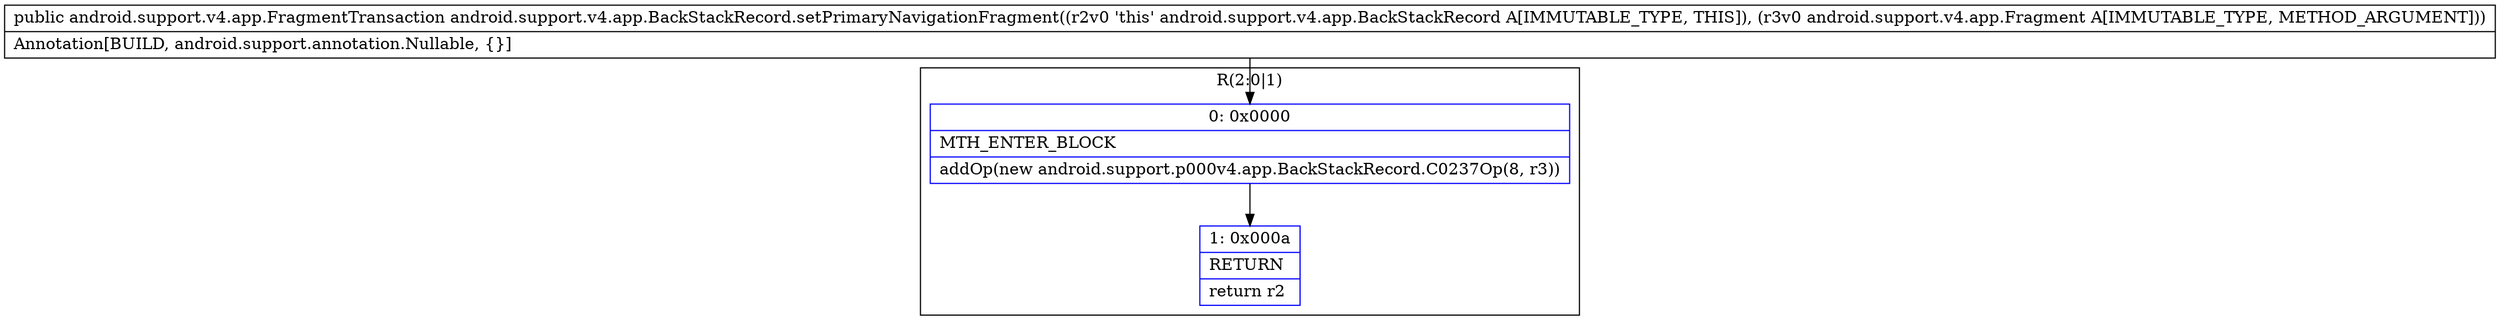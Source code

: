 digraph "CFG forandroid.support.v4.app.BackStackRecord.setPrimaryNavigationFragment(Landroid\/support\/v4\/app\/Fragment;)Landroid\/support\/v4\/app\/FragmentTransaction;" {
subgraph cluster_Region_1685640926 {
label = "R(2:0|1)";
node [shape=record,color=blue];
Node_0 [shape=record,label="{0\:\ 0x0000|MTH_ENTER_BLOCK\l|addOp(new android.support.p000v4.app.BackStackRecord.C0237Op(8, r3))\l}"];
Node_1 [shape=record,label="{1\:\ 0x000a|RETURN\l|return r2\l}"];
}
MethodNode[shape=record,label="{public android.support.v4.app.FragmentTransaction android.support.v4.app.BackStackRecord.setPrimaryNavigationFragment((r2v0 'this' android.support.v4.app.BackStackRecord A[IMMUTABLE_TYPE, THIS]), (r3v0 android.support.v4.app.Fragment A[IMMUTABLE_TYPE, METHOD_ARGUMENT]))  | Annotation[BUILD, android.support.annotation.Nullable, \{\}]\l}"];
MethodNode -> Node_0;
Node_0 -> Node_1;
}

